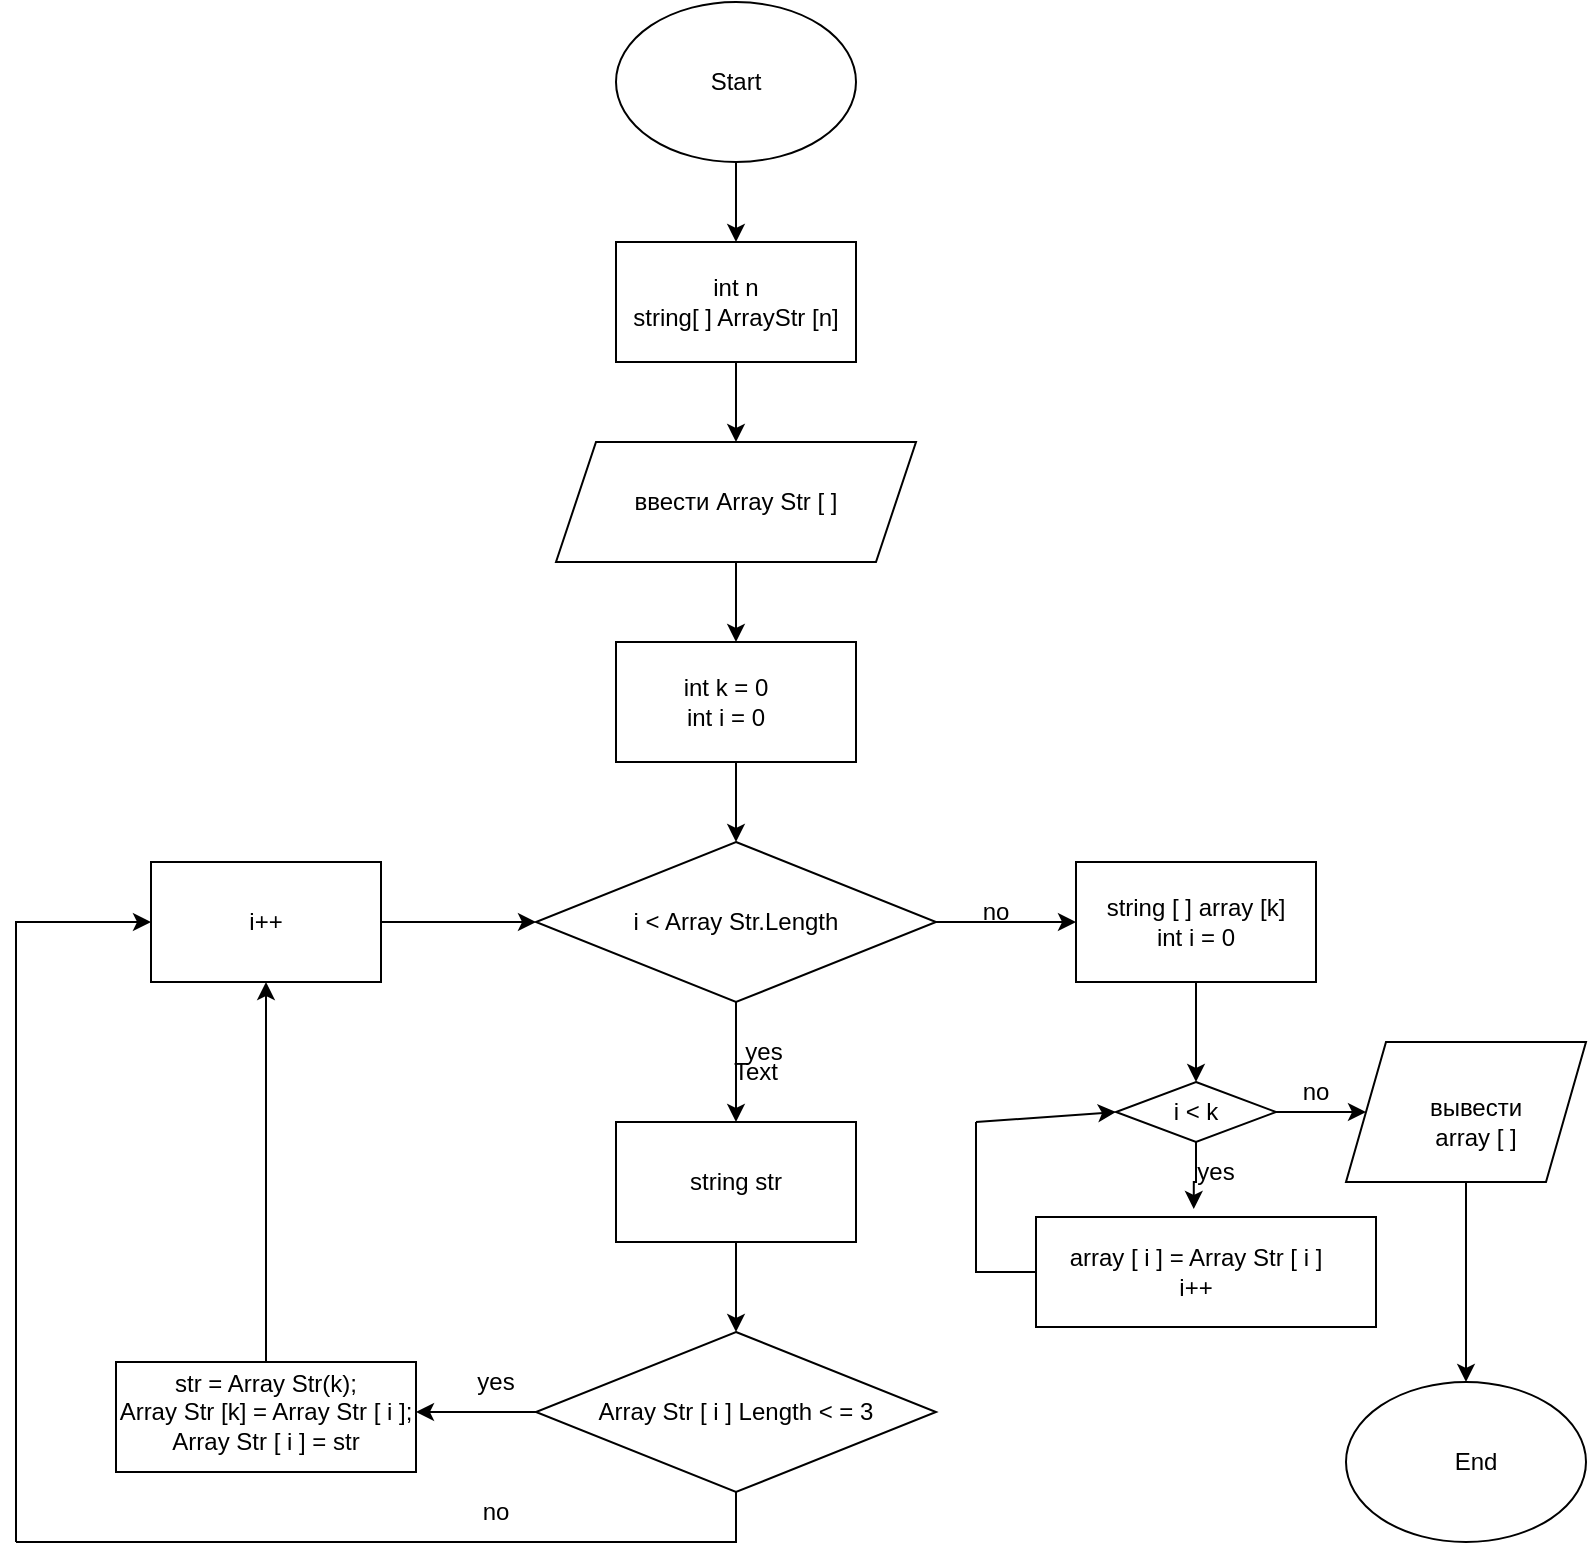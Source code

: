 <mxfile version="20.6.0" type="device" pages="2"><diagram id="C5RBs43oDa-KdzZeNtuy" name="Page-1"><mxGraphModel dx="2888" dy="1210" grid="1" gridSize="10" guides="1" tooltips="1" connect="1" arrows="1" fold="1" page="1" pageScale="1" pageWidth="827" pageHeight="1169" math="0" shadow="0"><root><mxCell id="WIyWlLk6GJQsqaUBKTNV-0"/><mxCell id="WIyWlLk6GJQsqaUBKTNV-1" parent="WIyWlLk6GJQsqaUBKTNV-0"/><mxCell id="fHTUphpEDktYiGo747wc-4" style="edgeStyle=orthogonalEdgeStyle;rounded=0;orthogonalLoop=1;jettySize=auto;html=1;exitX=0.5;exitY=1;exitDx=0;exitDy=0;entryX=0.5;entryY=0;entryDx=0;entryDy=0;" edge="1" parent="WIyWlLk6GJQsqaUBKTNV-1" source="fHTUphpEDktYiGo747wc-0" target="fHTUphpEDktYiGo747wc-2"><mxGeometry relative="1" as="geometry"/></mxCell><mxCell id="fHTUphpEDktYiGo747wc-0" value="" style="ellipse;whiteSpace=wrap;html=1;" vertex="1" parent="WIyWlLk6GJQsqaUBKTNV-1"><mxGeometry x="340" y="40" width="120" height="80" as="geometry"/></mxCell><mxCell id="fHTUphpEDktYiGo747wc-1" value="Start&lt;br&gt;" style="text;html=1;strokeColor=none;fillColor=none;align=center;verticalAlign=middle;whiteSpace=wrap;rounded=0;" vertex="1" parent="WIyWlLk6GJQsqaUBKTNV-1"><mxGeometry x="370" y="65" width="60" height="30" as="geometry"/></mxCell><mxCell id="fHTUphpEDktYiGo747wc-9" style="edgeStyle=orthogonalEdgeStyle;rounded=0;orthogonalLoop=1;jettySize=auto;html=1;entryX=0.5;entryY=0;entryDx=0;entryDy=0;" edge="1" parent="WIyWlLk6GJQsqaUBKTNV-1" source="fHTUphpEDktYiGo747wc-2" target="fHTUphpEDktYiGo747wc-5"><mxGeometry relative="1" as="geometry"/></mxCell><mxCell id="fHTUphpEDktYiGo747wc-2" value="" style="rounded=0;whiteSpace=wrap;html=1;" vertex="1" parent="WIyWlLk6GJQsqaUBKTNV-1"><mxGeometry x="340" y="160" width="120" height="60" as="geometry"/></mxCell><mxCell id="fHTUphpEDktYiGo747wc-3" value="int n&lt;br&gt;string[ ] ArrayStr [n]&lt;br&gt;" style="text;html=1;strokeColor=none;fillColor=none;align=center;verticalAlign=middle;whiteSpace=wrap;rounded=0;" vertex="1" parent="WIyWlLk6GJQsqaUBKTNV-1"><mxGeometry x="345" y="170" width="110" height="40" as="geometry"/></mxCell><mxCell id="fHTUphpEDktYiGo747wc-12" style="edgeStyle=orthogonalEdgeStyle;rounded=0;orthogonalLoop=1;jettySize=auto;html=1;exitX=0.5;exitY=1;exitDx=0;exitDy=0;entryX=0.5;entryY=0;entryDx=0;entryDy=0;" edge="1" parent="WIyWlLk6GJQsqaUBKTNV-1" source="fHTUphpEDktYiGo747wc-5" target="fHTUphpEDktYiGo747wc-10"><mxGeometry relative="1" as="geometry"/></mxCell><mxCell id="fHTUphpEDktYiGo747wc-5" value="" style="shape=parallelogram;perimeter=parallelogramPerimeter;whiteSpace=wrap;html=1;fixedSize=1;" vertex="1" parent="WIyWlLk6GJQsqaUBKTNV-1"><mxGeometry x="310" y="260" width="180" height="60" as="geometry"/></mxCell><mxCell id="fHTUphpEDktYiGo747wc-6" value="ввести Array Str [ ]" style="text;html=1;strokeColor=none;fillColor=none;align=center;verticalAlign=middle;whiteSpace=wrap;rounded=0;" vertex="1" parent="WIyWlLk6GJQsqaUBKTNV-1"><mxGeometry x="345" y="275" width="110" height="30" as="geometry"/></mxCell><mxCell id="fHTUphpEDktYiGo747wc-16" style="edgeStyle=orthogonalEdgeStyle;rounded=0;orthogonalLoop=1;jettySize=auto;html=1;exitX=0.5;exitY=1;exitDx=0;exitDy=0;entryX=0.5;entryY=0;entryDx=0;entryDy=0;" edge="1" parent="WIyWlLk6GJQsqaUBKTNV-1" source="fHTUphpEDktYiGo747wc-10" target="fHTUphpEDktYiGo747wc-13"><mxGeometry relative="1" as="geometry"/></mxCell><mxCell id="fHTUphpEDktYiGo747wc-10" value="" style="rounded=0;whiteSpace=wrap;html=1;" vertex="1" parent="WIyWlLk6GJQsqaUBKTNV-1"><mxGeometry x="340" y="360" width="120" height="60" as="geometry"/></mxCell><mxCell id="fHTUphpEDktYiGo747wc-11" value="int k = 0&lt;br&gt;int i = 0" style="text;html=1;strokeColor=none;fillColor=none;align=center;verticalAlign=middle;whiteSpace=wrap;rounded=0;" vertex="1" parent="WIyWlLk6GJQsqaUBKTNV-1"><mxGeometry x="350" y="375" width="90" height="30" as="geometry"/></mxCell><mxCell id="fHTUphpEDktYiGo747wc-19" style="edgeStyle=orthogonalEdgeStyle;rounded=0;orthogonalLoop=1;jettySize=auto;html=1;entryX=0.5;entryY=0;entryDx=0;entryDy=0;" edge="1" parent="WIyWlLk6GJQsqaUBKTNV-1" source="fHTUphpEDktYiGo747wc-13" target="fHTUphpEDktYiGo747wc-17"><mxGeometry relative="1" as="geometry"/></mxCell><mxCell id="fHTUphpEDktYiGo747wc-24" style="edgeStyle=orthogonalEdgeStyle;rounded=0;orthogonalLoop=1;jettySize=auto;html=1;entryX=0;entryY=0.5;entryDx=0;entryDy=0;" edge="1" parent="WIyWlLk6GJQsqaUBKTNV-1" source="fHTUphpEDktYiGo747wc-13" target="fHTUphpEDktYiGo747wc-21"><mxGeometry relative="1" as="geometry"/></mxCell><mxCell id="fHTUphpEDktYiGo747wc-13" value="" style="rhombus;whiteSpace=wrap;html=1;" vertex="1" parent="WIyWlLk6GJQsqaUBKTNV-1"><mxGeometry x="300" y="460" width="200" height="80" as="geometry"/></mxCell><mxCell id="fHTUphpEDktYiGo747wc-15" value="i &amp;lt; Array Str.Length" style="text;html=1;strokeColor=none;fillColor=none;align=center;verticalAlign=middle;whiteSpace=wrap;rounded=0;" vertex="1" parent="WIyWlLk6GJQsqaUBKTNV-1"><mxGeometry x="330" y="485" width="140" height="30" as="geometry"/></mxCell><mxCell id="fHTUphpEDktYiGo747wc-58" style="edgeStyle=orthogonalEdgeStyle;rounded=0;orthogonalLoop=1;jettySize=auto;html=1;entryX=0.5;entryY=0;entryDx=0;entryDy=0;" edge="1" parent="WIyWlLk6GJQsqaUBKTNV-1" source="fHTUphpEDktYiGo747wc-17" target="fHTUphpEDktYiGo747wc-53"><mxGeometry relative="1" as="geometry"/></mxCell><mxCell id="fHTUphpEDktYiGo747wc-17" value="" style="rounded=0;whiteSpace=wrap;html=1;" vertex="1" parent="WIyWlLk6GJQsqaUBKTNV-1"><mxGeometry x="340" y="600" width="120" height="60" as="geometry"/></mxCell><mxCell id="fHTUphpEDktYiGo747wc-18" value="string str" style="text;html=1;strokeColor=none;fillColor=none;align=center;verticalAlign=middle;whiteSpace=wrap;rounded=0;" vertex="1" parent="WIyWlLk6GJQsqaUBKTNV-1"><mxGeometry x="370" y="615" width="60" height="30" as="geometry"/></mxCell><mxCell id="fHTUphpEDktYiGo747wc-20" value="yes" style="text;html=1;strokeColor=none;fillColor=none;align=center;verticalAlign=middle;whiteSpace=wrap;rounded=0;" vertex="1" parent="WIyWlLk6GJQsqaUBKTNV-1"><mxGeometry x="384" y="550" width="60" height="30" as="geometry"/></mxCell><mxCell id="fHTUphpEDktYiGo747wc-28" style="edgeStyle=orthogonalEdgeStyle;rounded=0;orthogonalLoop=1;jettySize=auto;html=1;entryX=0.5;entryY=0;entryDx=0;entryDy=0;" edge="1" parent="WIyWlLk6GJQsqaUBKTNV-1" source="fHTUphpEDktYiGo747wc-21" target="fHTUphpEDktYiGo747wc-27"><mxGeometry relative="1" as="geometry"/></mxCell><mxCell id="fHTUphpEDktYiGo747wc-21" value="" style="rounded=0;whiteSpace=wrap;html=1;" vertex="1" parent="WIyWlLk6GJQsqaUBKTNV-1"><mxGeometry x="570" y="470" width="120" height="60" as="geometry"/></mxCell><mxCell id="fHTUphpEDktYiGo747wc-23" value="string [ ] array [k]&lt;br&gt;int i = 0" style="text;html=1;strokeColor=none;fillColor=none;align=center;verticalAlign=middle;whiteSpace=wrap;rounded=0;" vertex="1" parent="WIyWlLk6GJQsqaUBKTNV-1"><mxGeometry x="580" y="485" width="100" height="30" as="geometry"/></mxCell><mxCell id="fHTUphpEDktYiGo747wc-25" value="no" style="text;html=1;strokeColor=none;fillColor=none;align=center;verticalAlign=middle;whiteSpace=wrap;rounded=0;" vertex="1" parent="WIyWlLk6GJQsqaUBKTNV-1"><mxGeometry x="500" y="480" width="60" height="30" as="geometry"/></mxCell><mxCell id="fHTUphpEDktYiGo747wc-47" style="edgeStyle=orthogonalEdgeStyle;rounded=0;orthogonalLoop=1;jettySize=auto;html=1;exitX=1;exitY=0.5;exitDx=0;exitDy=0;" edge="1" parent="WIyWlLk6GJQsqaUBKTNV-1" source="fHTUphpEDktYiGo747wc-26" target="fHTUphpEDktYiGo747wc-45"><mxGeometry relative="1" as="geometry"/></mxCell><mxCell id="fHTUphpEDktYiGo747wc-26" value="" style="rhombus;whiteSpace=wrap;html=1;" vertex="1" parent="WIyWlLk6GJQsqaUBKTNV-1"><mxGeometry x="590" y="580" width="80" height="30" as="geometry"/></mxCell><mxCell id="fHTUphpEDktYiGo747wc-34" style="edgeStyle=orthogonalEdgeStyle;rounded=0;orthogonalLoop=1;jettySize=auto;html=1;entryX=0.464;entryY=-0.073;entryDx=0;entryDy=0;entryPerimeter=0;" edge="1" parent="WIyWlLk6GJQsqaUBKTNV-1" source="fHTUphpEDktYiGo747wc-27" target="fHTUphpEDktYiGo747wc-29"><mxGeometry relative="1" as="geometry"/></mxCell><mxCell id="fHTUphpEDktYiGo747wc-27" value="i &amp;lt; k" style="text;html=1;strokeColor=none;fillColor=none;align=center;verticalAlign=middle;whiteSpace=wrap;rounded=0;" vertex="1" parent="WIyWlLk6GJQsqaUBKTNV-1"><mxGeometry x="600" y="580" width="60" height="30" as="geometry"/></mxCell><mxCell id="fHTUphpEDktYiGo747wc-29" value="" style="rounded=0;whiteSpace=wrap;html=1;" vertex="1" parent="WIyWlLk6GJQsqaUBKTNV-1"><mxGeometry x="550" y="647.5" width="170" height="55" as="geometry"/></mxCell><mxCell id="fHTUphpEDktYiGo747wc-30" value="array [ i ] = Array Str [ i ]&lt;br&gt;i++" style="text;html=1;strokeColor=none;fillColor=none;align=center;verticalAlign=middle;whiteSpace=wrap;rounded=0;" vertex="1" parent="WIyWlLk6GJQsqaUBKTNV-1"><mxGeometry x="560" y="660" width="140" height="30" as="geometry"/></mxCell><mxCell id="fHTUphpEDktYiGo747wc-35" value="yes" style="text;html=1;strokeColor=none;fillColor=none;align=center;verticalAlign=middle;whiteSpace=wrap;rounded=0;" vertex="1" parent="WIyWlLk6GJQsqaUBKTNV-1"><mxGeometry x="610" y="610" width="60" height="30" as="geometry"/></mxCell><mxCell id="fHTUphpEDktYiGo747wc-43" value="" style="endArrow=none;html=1;rounded=0;exitX=0;exitY=0.5;exitDx=0;exitDy=0;" edge="1" parent="WIyWlLk6GJQsqaUBKTNV-1" source="fHTUphpEDktYiGo747wc-29"><mxGeometry width="50" height="50" relative="1" as="geometry"><mxPoint x="390" y="530" as="sourcePoint"/><mxPoint x="520" y="600" as="targetPoint"/><Array as="points"><mxPoint x="520" y="675"/></Array></mxGeometry></mxCell><mxCell id="fHTUphpEDktYiGo747wc-44" value="" style="endArrow=classic;html=1;rounded=0;entryX=0;entryY=0.5;entryDx=0;entryDy=0;" edge="1" parent="WIyWlLk6GJQsqaUBKTNV-1" target="fHTUphpEDktYiGo747wc-26"><mxGeometry width="50" height="50" relative="1" as="geometry"><mxPoint x="520" y="600" as="sourcePoint"/><mxPoint x="440" y="480" as="targetPoint"/></mxGeometry></mxCell><mxCell id="fHTUphpEDktYiGo747wc-51" style="edgeStyle=orthogonalEdgeStyle;rounded=0;orthogonalLoop=1;jettySize=auto;html=1;entryX=0.5;entryY=0;entryDx=0;entryDy=0;" edge="1" parent="WIyWlLk6GJQsqaUBKTNV-1" source="fHTUphpEDktYiGo747wc-45" target="fHTUphpEDktYiGo747wc-48"><mxGeometry relative="1" as="geometry"/></mxCell><mxCell id="fHTUphpEDktYiGo747wc-45" value="" style="shape=parallelogram;perimeter=parallelogramPerimeter;whiteSpace=wrap;html=1;fixedSize=1;" vertex="1" parent="WIyWlLk6GJQsqaUBKTNV-1"><mxGeometry x="705" y="560" width="120" height="70" as="geometry"/></mxCell><mxCell id="fHTUphpEDktYiGo747wc-46" value="вывести&lt;br&gt;array [ ]" style="text;html=1;strokeColor=none;fillColor=none;align=center;verticalAlign=middle;whiteSpace=wrap;rounded=0;" vertex="1" parent="WIyWlLk6GJQsqaUBKTNV-1"><mxGeometry x="730" y="585" width="80" height="30" as="geometry"/></mxCell><mxCell id="fHTUphpEDktYiGo747wc-48" value="" style="ellipse;whiteSpace=wrap;html=1;" vertex="1" parent="WIyWlLk6GJQsqaUBKTNV-1"><mxGeometry x="705" y="730" width="120" height="80" as="geometry"/></mxCell><mxCell id="fHTUphpEDktYiGo747wc-49" value="End" style="text;html=1;strokeColor=none;fillColor=none;align=center;verticalAlign=middle;whiteSpace=wrap;rounded=0;" vertex="1" parent="WIyWlLk6GJQsqaUBKTNV-1"><mxGeometry x="740" y="755" width="60" height="30" as="geometry"/></mxCell><mxCell id="fHTUphpEDktYiGo747wc-52" value="no" style="text;html=1;strokeColor=none;fillColor=none;align=center;verticalAlign=middle;whiteSpace=wrap;rounded=0;" vertex="1" parent="WIyWlLk6GJQsqaUBKTNV-1"><mxGeometry x="660" y="570" width="60" height="30" as="geometry"/></mxCell><mxCell id="fHTUphpEDktYiGo747wc-62" style="edgeStyle=orthogonalEdgeStyle;rounded=0;orthogonalLoop=1;jettySize=auto;html=1;exitX=0;exitY=0.5;exitDx=0;exitDy=0;entryX=1;entryY=0.5;entryDx=0;entryDy=0;" edge="1" parent="WIyWlLk6GJQsqaUBKTNV-1" source="fHTUphpEDktYiGo747wc-53" target="fHTUphpEDktYiGo747wc-61"><mxGeometry relative="1" as="geometry"/></mxCell><mxCell id="fHTUphpEDktYiGo747wc-53" value="" style="rhombus;whiteSpace=wrap;html=1;" vertex="1" parent="WIyWlLk6GJQsqaUBKTNV-1"><mxGeometry x="300" y="705" width="200" height="80" as="geometry"/></mxCell><mxCell id="fHTUphpEDktYiGo747wc-54" value="Array Str [ i ] Length &amp;lt; = 3" style="text;html=1;strokeColor=none;fillColor=none;align=center;verticalAlign=middle;whiteSpace=wrap;rounded=0;" vertex="1" parent="WIyWlLk6GJQsqaUBKTNV-1"><mxGeometry x="330" y="730" width="140" height="30" as="geometry"/></mxCell><mxCell id="fHTUphpEDktYiGo747wc-69" style="edgeStyle=orthogonalEdgeStyle;rounded=0;orthogonalLoop=1;jettySize=auto;html=1;entryX=0.5;entryY=1;entryDx=0;entryDy=0;" edge="1" parent="WIyWlLk6GJQsqaUBKTNV-1" source="fHTUphpEDktYiGo747wc-60" target="fHTUphpEDktYiGo747wc-67"><mxGeometry relative="1" as="geometry"/></mxCell><mxCell id="fHTUphpEDktYiGo747wc-60" value="" style="rounded=0;whiteSpace=wrap;html=1;" vertex="1" parent="WIyWlLk6GJQsqaUBKTNV-1"><mxGeometry x="90" y="720" width="150" height="55" as="geometry"/></mxCell><mxCell id="fHTUphpEDktYiGo747wc-61" value="str = Array Str(k);&lt;br&gt;Array Str [k] = Array Str [ i ];&lt;br&gt;Array Str [ i ] = str" style="text;html=1;strokeColor=none;fillColor=none;align=center;verticalAlign=middle;whiteSpace=wrap;rounded=0;" vertex="1" parent="WIyWlLk6GJQsqaUBKTNV-1"><mxGeometry x="90" y="720" width="150" height="50" as="geometry"/></mxCell><mxCell id="fHTUphpEDktYiGo747wc-63" value="Text" style="text;html=1;strokeColor=none;fillColor=none;align=center;verticalAlign=middle;whiteSpace=wrap;rounded=0;" vertex="1" parent="WIyWlLk6GJQsqaUBKTNV-1"><mxGeometry x="380" y="560" width="60" height="30" as="geometry"/></mxCell><mxCell id="fHTUphpEDktYiGo747wc-66" value="yes" style="text;html=1;strokeColor=none;fillColor=none;align=center;verticalAlign=middle;whiteSpace=wrap;rounded=0;" vertex="1" parent="WIyWlLk6GJQsqaUBKTNV-1"><mxGeometry x="250" y="715" width="60" height="30" as="geometry"/></mxCell><mxCell id="fHTUphpEDktYiGo747wc-70" style="edgeStyle=orthogonalEdgeStyle;rounded=0;orthogonalLoop=1;jettySize=auto;html=1;entryX=0;entryY=0.5;entryDx=0;entryDy=0;" edge="1" parent="WIyWlLk6GJQsqaUBKTNV-1" source="fHTUphpEDktYiGo747wc-67" target="fHTUphpEDktYiGo747wc-13"><mxGeometry relative="1" as="geometry"/></mxCell><mxCell id="fHTUphpEDktYiGo747wc-67" value="" style="rounded=0;whiteSpace=wrap;html=1;" vertex="1" parent="WIyWlLk6GJQsqaUBKTNV-1"><mxGeometry x="107.5" y="470" width="115" height="60" as="geometry"/></mxCell><mxCell id="fHTUphpEDktYiGo747wc-68" value="i++" style="text;html=1;strokeColor=none;fillColor=none;align=center;verticalAlign=middle;whiteSpace=wrap;rounded=0;" vertex="1" parent="WIyWlLk6GJQsqaUBKTNV-1"><mxGeometry x="135" y="485" width="60" height="30" as="geometry"/></mxCell><mxCell id="fHTUphpEDktYiGo747wc-71" value="" style="endArrow=none;html=1;rounded=0;exitX=0.5;exitY=1;exitDx=0;exitDy=0;" edge="1" parent="WIyWlLk6GJQsqaUBKTNV-1" source="fHTUphpEDktYiGo747wc-53"><mxGeometry width="50" height="50" relative="1" as="geometry"><mxPoint x="390" y="600" as="sourcePoint"/><mxPoint x="40" y="810" as="targetPoint"/><Array as="points"><mxPoint x="400" y="810"/></Array></mxGeometry></mxCell><mxCell id="fHTUphpEDktYiGo747wc-72" value="" style="endArrow=classic;html=1;rounded=0;entryX=0;entryY=0.5;entryDx=0;entryDy=0;" edge="1" parent="WIyWlLk6GJQsqaUBKTNV-1" target="fHTUphpEDktYiGo747wc-67"><mxGeometry width="50" height="50" relative="1" as="geometry"><mxPoint x="40" y="810" as="sourcePoint"/><mxPoint x="40" y="500" as="targetPoint"/><Array as="points"><mxPoint x="40" y="500"/></Array></mxGeometry></mxCell><mxCell id="fHTUphpEDktYiGo747wc-73" value="no" style="text;html=1;strokeColor=none;fillColor=none;align=center;verticalAlign=middle;whiteSpace=wrap;rounded=0;" vertex="1" parent="WIyWlLk6GJQsqaUBKTNV-1"><mxGeometry x="250" y="780" width="60" height="30" as="geometry"/></mxCell></root></mxGraphModel></diagram><diagram id="fr2XCnxbNzpCSo_E9UGJ" name="Страница 2"><mxGraphModel dx="1444" dy="605" grid="1" gridSize="10" guides="1" tooltips="1" connect="1" arrows="1" fold="1" page="1" pageScale="1" pageWidth="827" pageHeight="1169" math="0" shadow="0"><root><mxCell id="0"/><mxCell id="1" parent="0"/></root></mxGraphModel></diagram></mxfile>